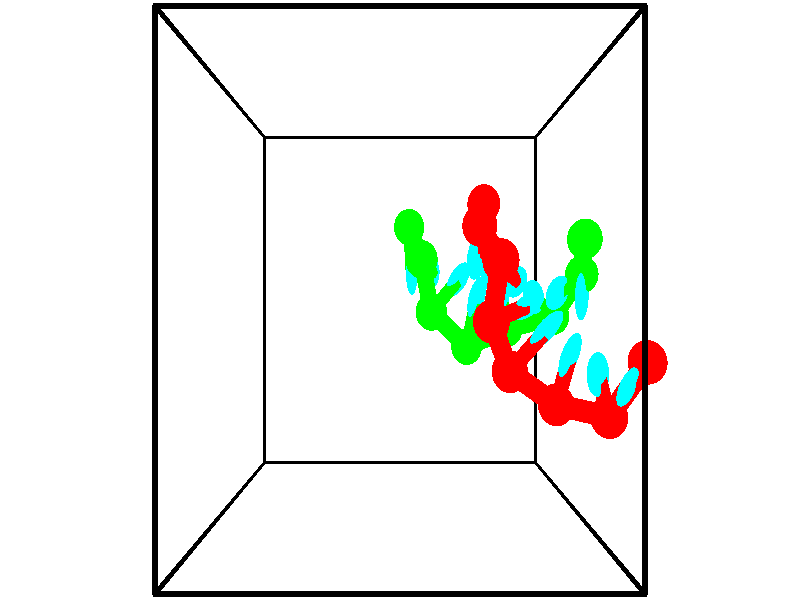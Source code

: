 // switches for output
#declare DRAW_BASES = 1; // possible values are 0, 1; only relevant for DNA ribbons
#declare DRAW_BASES_TYPE = 3; // possible values are 1, 2, 3; only relevant for DNA ribbons
#declare DRAW_FOG = 0; // set to 1 to enable fog

#include "colors.inc"

#include "transforms.inc"
background { rgb <1, 1, 1>}

#default {
   normal{
       ripples 0.25
       frequency 0.20
       turbulence 0.2
       lambda 5
   }
	finish {
		phong 0.1
		phong_size 40.
	}
}

// original window dimensions: 1024x640


// camera settings

camera {
	sky <-0, 1, 0>
	up <-0, 1, 0>
	right 1.6 * <1, 0, 0>
	location <2.5, 2.5, 11.1562>
	look_at <2.5, 2.5, 2.5>
	direction <0, 0, -8.6562>
	angle 67.0682
}


# declare cpy_camera_pos = <2.5, 2.5, 11.1562>;
# if (DRAW_FOG = 1)
fog {
	fog_type 2
	up vnormalize(cpy_camera_pos)
	color rgbt<1,1,1,0.3>
	distance 1e-5
	fog_alt 3e-3
	fog_offset 4
}
# end


// LIGHTS

# declare lum = 6;
global_settings {
	ambient_light rgb lum * <0.05, 0.05, 0.05>
	max_trace_level 15
}# declare cpy_direct_light_amount = 0.25;
light_source
{	1000 * <-1, -1, 1>,
	rgb lum * cpy_direct_light_amount
	parallel
}

light_source
{	1000 * <1, 1, -1>,
	rgb lum * cpy_direct_light_amount
	parallel
}

// strand 0

// nucleotide -1

// particle -1
sphere {
	<5.854766, 1.796291, 2.971425> 0.250000
	pigment { color rgbt <1,0,0,0> }
	no_shadow
}
cylinder {
	<5.597664, 1.670694, 3.250932>,  <5.443403, 1.595336, 3.418636>, 0.100000
	pigment { color rgbt <1,0,0,0> }
	no_shadow
}
cylinder {
	<5.597664, 1.670694, 3.250932>,  <5.854766, 1.796291, 2.971425>, 0.100000
	pigment { color rgbt <1,0,0,0> }
	no_shadow
}

// particle -1
sphere {
	<5.597664, 1.670694, 3.250932> 0.100000
	pigment { color rgbt <1,0,0,0> }
	no_shadow
}
sphere {
	0, 1
	scale<0.080000,0.200000,0.300000>
	matrix <-0.764998, 0.311352, -0.563771,
		-0.040543, -0.896922, -0.440327,
		-0.642755, -0.313992, 0.698766,
		5.404837, 1.576497, 3.460562>
	pigment { color rgbt <0,1,1,0> }
	no_shadow
}
cylinder {
	<5.389155, 1.152898, 2.808614>,  <5.854766, 1.796291, 2.971425>, 0.130000
	pigment { color rgbt <1,0,0,0> }
	no_shadow
}

// nucleotide -1

// particle -1
sphere {
	<5.389155, 1.152898, 2.808614> 0.250000
	pigment { color rgbt <1,0,0,0> }
	no_shadow
}
cylinder {
	<5.233028, 1.452494, 3.022779>,  <5.139352, 1.632251, 3.151279>, 0.100000
	pigment { color rgbt <1,0,0,0> }
	no_shadow
}
cylinder {
	<5.233028, 1.452494, 3.022779>,  <5.389155, 1.152898, 2.808614>, 0.100000
	pigment { color rgbt <1,0,0,0> }
	no_shadow
}

// particle -1
sphere {
	<5.233028, 1.452494, 3.022779> 0.100000
	pigment { color rgbt <1,0,0,0> }
	no_shadow
}
sphere {
	0, 1
	scale<0.080000,0.200000,0.300000>
	matrix <-0.599772, 0.234360, -0.765081,
		-0.698517, -0.619750, 0.357749,
		-0.390316, 0.748990, 0.535413,
		5.115933, 1.677191, 3.183403>
	pigment { color rgbt <0,1,1,0> }
	no_shadow
}
cylinder {
	<4.703789, 1.266274, 2.633385>,  <5.389155, 1.152898, 2.808614>, 0.130000
	pigment { color rgbt <1,0,0,0> }
	no_shadow
}

// nucleotide -1

// particle -1
sphere {
	<4.703789, 1.266274, 2.633385> 0.250000
	pigment { color rgbt <1,0,0,0> }
	no_shadow
}
cylinder {
	<4.761391, 1.610844, 2.828203>,  <4.795952, 1.817585, 2.945094>, 0.100000
	pigment { color rgbt <1,0,0,0> }
	no_shadow
}
cylinder {
	<4.761391, 1.610844, 2.828203>,  <4.703789, 1.266274, 2.633385>, 0.100000
	pigment { color rgbt <1,0,0,0> }
	no_shadow
}

// particle -1
sphere {
	<4.761391, 1.610844, 2.828203> 0.100000
	pigment { color rgbt <1,0,0,0> }
	no_shadow
}
sphere {
	0, 1
	scale<0.080000,0.200000,0.300000>
	matrix <-0.640914, 0.456189, -0.617350,
		-0.753984, -0.223253, 0.617791,
		0.144004, 0.861423, 0.487045,
		4.804592, 1.869271, 2.974317>
	pigment { color rgbt <0,1,1,0> }
	no_shadow
}
cylinder {
	<4.040978, 1.661953, 2.683565>,  <4.703789, 1.266274, 2.633385>, 0.130000
	pigment { color rgbt <1,0,0,0> }
	no_shadow
}

// nucleotide -1

// particle -1
sphere {
	<4.040978, 1.661953, 2.683565> 0.250000
	pigment { color rgbt <1,0,0,0> }
	no_shadow
}
cylinder {
	<4.318317, 1.942503, 2.749706>,  <4.484721, 2.110833, 2.789391>, 0.100000
	pigment { color rgbt <1,0,0,0> }
	no_shadow
}
cylinder {
	<4.318317, 1.942503, 2.749706>,  <4.040978, 1.661953, 2.683565>, 0.100000
	pigment { color rgbt <1,0,0,0> }
	no_shadow
}

// particle -1
sphere {
	<4.318317, 1.942503, 2.749706> 0.100000
	pigment { color rgbt <1,0,0,0> }
	no_shadow
}
sphere {
	0, 1
	scale<0.080000,0.200000,0.300000>
	matrix <-0.488886, 0.626423, -0.607112,
		-0.529395, 0.340101, 0.777221,
		0.693349, 0.701374, 0.165354,
		4.526322, 2.152915, 2.799313>
	pigment { color rgbt <0,1,1,0> }
	no_shadow
}
cylinder {
	<3.747745, 2.255031, 2.911657>,  <4.040978, 1.661953, 2.683565>, 0.130000
	pigment { color rgbt <1,0,0,0> }
	no_shadow
}

// nucleotide -1

// particle -1
sphere {
	<3.747745, 2.255031, 2.911657> 0.250000
	pigment { color rgbt <1,0,0,0> }
	no_shadow
}
cylinder {
	<4.078911, 2.359716, 2.713239>,  <4.277611, 2.422528, 2.594188>, 0.100000
	pigment { color rgbt <1,0,0,0> }
	no_shadow
}
cylinder {
	<4.078911, 2.359716, 2.713239>,  <3.747745, 2.255031, 2.911657>, 0.100000
	pigment { color rgbt <1,0,0,0> }
	no_shadow
}

// particle -1
sphere {
	<4.078911, 2.359716, 2.713239> 0.100000
	pigment { color rgbt <1,0,0,0> }
	no_shadow
}
sphere {
	0, 1
	scale<0.080000,0.200000,0.300000>
	matrix <-0.543193, 0.594365, -0.593019,
		0.139631, 0.760419, 0.634245,
		0.827916, 0.261713, -0.496046,
		4.327286, 2.438230, 2.564425>
	pigment { color rgbt <0,1,1,0> }
	no_shadow
}
cylinder {
	<3.874747, 2.951939, 2.927547>,  <3.747745, 2.255031, 2.911657>, 0.130000
	pigment { color rgbt <1,0,0,0> }
	no_shadow
}

// nucleotide -1

// particle -1
sphere {
	<3.874747, 2.951939, 2.927547> 0.250000
	pigment { color rgbt <1,0,0,0> }
	no_shadow
}
cylinder {
	<4.055210, 2.817989, 2.596654>,  <4.163488, 2.737619, 2.398118>, 0.100000
	pigment { color rgbt <1,0,0,0> }
	no_shadow
}
cylinder {
	<4.055210, 2.817989, 2.596654>,  <3.874747, 2.951939, 2.927547>, 0.100000
	pigment { color rgbt <1,0,0,0> }
	no_shadow
}

// particle -1
sphere {
	<4.055210, 2.817989, 2.596654> 0.100000
	pigment { color rgbt <1,0,0,0> }
	no_shadow
}
sphere {
	0, 1
	scale<0.080000,0.200000,0.300000>
	matrix <-0.614062, 0.556142, -0.560031,
		0.647599, 0.760635, 0.045274,
		0.451158, -0.334874, -0.827234,
		4.190557, 2.717527, 2.348484>
	pigment { color rgbt <0,1,1,0> }
	no_shadow
}
cylinder {
	<3.649665, 3.390431, 2.450396>,  <3.874747, 2.951939, 2.927547>, 0.130000
	pigment { color rgbt <1,0,0,0> }
	no_shadow
}

// nucleotide -1

// particle -1
sphere {
	<3.649665, 3.390431, 2.450396> 0.250000
	pigment { color rgbt <1,0,0,0> }
	no_shadow
}
cylinder {
	<3.773907, 3.097370, 2.208158>,  <3.848452, 2.921534, 2.062816>, 0.100000
	pigment { color rgbt <1,0,0,0> }
	no_shadow
}
cylinder {
	<3.773907, 3.097370, 2.208158>,  <3.649665, 3.390431, 2.450396>, 0.100000
	pigment { color rgbt <1,0,0,0> }
	no_shadow
}

// particle -1
sphere {
	<3.773907, 3.097370, 2.208158> 0.100000
	pigment { color rgbt <1,0,0,0> }
	no_shadow
}
sphere {
	0, 1
	scale<0.080000,0.200000,0.300000>
	matrix <-0.636723, 0.312679, -0.704852,
		0.705768, 0.604527, -0.369377,
		0.310605, -0.732653, -0.605595,
		3.867088, 2.877574, 2.026480>
	pigment { color rgbt <0,1,1,0> }
	no_shadow
}
cylinder {
	<3.789930, 3.733564, 1.853144>,  <3.649665, 3.390431, 2.450396>, 0.130000
	pigment { color rgbt <1,0,0,0> }
	no_shadow
}

// nucleotide -1

// particle -1
sphere {
	<3.789930, 3.733564, 1.853144> 0.250000
	pigment { color rgbt <1,0,0,0> }
	no_shadow
}
cylinder {
	<3.743542, 3.347610, 1.758867>,  <3.715708, 3.116038, 1.702301>, 0.100000
	pigment { color rgbt <1,0,0,0> }
	no_shadow
}
cylinder {
	<3.743542, 3.347610, 1.758867>,  <3.789930, 3.733564, 1.853144>, 0.100000
	pigment { color rgbt <1,0,0,0> }
	no_shadow
}

// particle -1
sphere {
	<3.743542, 3.347610, 1.758867> 0.100000
	pigment { color rgbt <1,0,0,0> }
	no_shadow
}
sphere {
	0, 1
	scale<0.080000,0.200000,0.300000>
	matrix <-0.580691, 0.258379, -0.772035,
		0.805821, 0.047330, -0.590264,
		-0.115972, -0.964883, -0.235692,
		3.708750, 3.058146, 1.688160>
	pigment { color rgbt <0,1,1,0> }
	no_shadow
}
// strand 1

// nucleotide -1

// particle -1
sphere {
	<2.651378, 3.504500, 1.158433> 0.250000
	pigment { color rgbt <0,1,0,0> }
	no_shadow
}
cylinder {
	<2.678307, 3.134863, 1.007957>,  <2.694464, 2.913080, 0.917672>, 0.100000
	pigment { color rgbt <0,1,0,0> }
	no_shadow
}
cylinder {
	<2.678307, 3.134863, 1.007957>,  <2.651378, 3.504500, 1.158433>, 0.100000
	pigment { color rgbt <0,1,0,0> }
	no_shadow
}

// particle -1
sphere {
	<2.678307, 3.134863, 1.007957> 0.100000
	pigment { color rgbt <0,1,0,0> }
	no_shadow
}
sphere {
	0, 1
	scale<0.080000,0.200000,0.300000>
	matrix <0.953825, -0.051011, 0.295999,
		-0.292721, -0.378745, 0.877990,
		0.067321, -0.924094, -0.376189,
		2.698503, 2.857635, 0.895101>
	pigment { color rgbt <0,1,1,0> }
	no_shadow
}
cylinder {
	<2.835368, 3.027573, 1.755004>,  <2.651378, 3.504500, 1.158433>, 0.130000
	pigment { color rgbt <0,1,0,0> }
	no_shadow
}

// nucleotide -1

// particle -1
sphere {
	<2.835368, 3.027573, 1.755004> 0.250000
	pigment { color rgbt <0,1,0,0> }
	no_shadow
}
cylinder {
	<2.954124, 2.933080, 1.384912>,  <3.025378, 2.876384, 1.162857>, 0.100000
	pigment { color rgbt <0,1,0,0> }
	no_shadow
}
cylinder {
	<2.954124, 2.933080, 1.384912>,  <2.835368, 3.027573, 1.755004>, 0.100000
	pigment { color rgbt <0,1,0,0> }
	no_shadow
}

// particle -1
sphere {
	<2.954124, 2.933080, 1.384912> 0.100000
	pigment { color rgbt <0,1,0,0> }
	no_shadow
}
sphere {
	0, 1
	scale<0.080000,0.200000,0.300000>
	matrix <0.915637, -0.204593, 0.346050,
		-0.271044, -0.949913, 0.155561,
		0.296891, -0.236233, -0.925230,
		3.043192, 2.862210, 1.107344>
	pigment { color rgbt <0,1,1,0> }
	no_shadow
}
cylinder {
	<3.001002, 2.341626, 1.522668>,  <2.835368, 3.027573, 1.755004>, 0.130000
	pigment { color rgbt <0,1,0,0> }
	no_shadow
}

// nucleotide -1

// particle -1
sphere {
	<3.001002, 2.341626, 1.522668> 0.250000
	pigment { color rgbt <0,1,0,0> }
	no_shadow
}
cylinder {
	<3.262062, 2.592227, 1.352238>,  <3.418698, 2.742588, 1.249980>, 0.100000
	pigment { color rgbt <0,1,0,0> }
	no_shadow
}
cylinder {
	<3.262062, 2.592227, 1.352238>,  <3.001002, 2.341626, 1.522668>, 0.100000
	pigment { color rgbt <0,1,0,0> }
	no_shadow
}

// particle -1
sphere {
	<3.262062, 2.592227, 1.352238> 0.100000
	pigment { color rgbt <0,1,0,0> }
	no_shadow
}
sphere {
	0, 1
	scale<0.080000,0.200000,0.300000>
	matrix <0.714275, -0.321206, 0.621802,
		0.252703, -0.710155, -0.657131,
		0.652650, 0.626504, -0.426076,
		3.457857, 2.780178, 1.224415>
	pigment { color rgbt <0,1,1,0> }
	no_shadow
}
cylinder {
	<3.594440, 1.860469, 1.228682>,  <3.001002, 2.341626, 1.522668>, 0.130000
	pigment { color rgbt <0,1,0,0> }
	no_shadow
}

// nucleotide -1

// particle -1
sphere {
	<3.594440, 1.860469, 1.228682> 0.250000
	pigment { color rgbt <0,1,0,0> }
	no_shadow
}
cylinder {
	<3.677757, 2.239787, 1.324472>,  <3.727748, 2.467378, 1.381947>, 0.100000
	pigment { color rgbt <0,1,0,0> }
	no_shadow
}
cylinder {
	<3.677757, 2.239787, 1.324472>,  <3.594440, 1.860469, 1.228682>, 0.100000
	pigment { color rgbt <0,1,0,0> }
	no_shadow
}

// particle -1
sphere {
	<3.677757, 2.239787, 1.324472> 0.100000
	pigment { color rgbt <0,1,0,0> }
	no_shadow
}
sphere {
	0, 1
	scale<0.080000,0.200000,0.300000>
	matrix <0.708271, -0.315102, 0.631714,
		0.674512, 0.038032, -0.737284,
		0.208294, 0.948296, 0.239477,
		3.740246, 2.524276, 1.396315>
	pigment { color rgbt <0,1,1,0> }
	no_shadow
}
cylinder {
	<4.296878, 2.096713, 1.041898>,  <3.594440, 1.860469, 1.228682>, 0.130000
	pigment { color rgbt <0,1,0,0> }
	no_shadow
}

// nucleotide -1

// particle -1
sphere {
	<4.296878, 2.096713, 1.041898> 0.250000
	pigment { color rgbt <0,1,0,0> }
	no_shadow
}
cylinder {
	<4.189987, 2.326870, 1.351093>,  <4.125853, 2.464965, 1.536610>, 0.100000
	pigment { color rgbt <0,1,0,0> }
	no_shadow
}
cylinder {
	<4.189987, 2.326870, 1.351093>,  <4.296878, 2.096713, 1.041898>, 0.100000
	pigment { color rgbt <0,1,0,0> }
	no_shadow
}

// particle -1
sphere {
	<4.189987, 2.326870, 1.351093> 0.100000
	pigment { color rgbt <0,1,0,0> }
	no_shadow
}
sphere {
	0, 1
	scale<0.080000,0.200000,0.300000>
	matrix <0.820789, -0.284360, 0.495423,
		0.504871, 0.766851, -0.396289,
		-0.267227, 0.575394, 0.772988,
		4.109819, 2.499489, 1.582990>
	pigment { color rgbt <0,1,1,0> }
	no_shadow
}
cylinder {
	<4.970205, 2.280102, 1.416784>,  <4.296878, 2.096713, 1.041898>, 0.130000
	pigment { color rgbt <0,1,0,0> }
	no_shadow
}

// nucleotide -1

// particle -1
sphere {
	<4.970205, 2.280102, 1.416784> 0.250000
	pigment { color rgbt <0,1,0,0> }
	no_shadow
}
cylinder {
	<4.730072, 2.427598, 1.700651>,  <4.585992, 2.516096, 1.870972>, 0.100000
	pigment { color rgbt <0,1,0,0> }
	no_shadow
}
cylinder {
	<4.730072, 2.427598, 1.700651>,  <4.970205, 2.280102, 1.416784>, 0.100000
	pigment { color rgbt <0,1,0,0> }
	no_shadow
}

// particle -1
sphere {
	<4.730072, 2.427598, 1.700651> 0.100000
	pigment { color rgbt <0,1,0,0> }
	no_shadow
}
sphere {
	0, 1
	scale<0.080000,0.200000,0.300000>
	matrix <0.723968, -0.126466, 0.678142,
		0.339808, 0.920889, -0.191035,
		-0.600334, 0.368742, 0.709668,
		4.549972, 2.538221, 1.913552>
	pigment { color rgbt <0,1,1,0> }
	no_shadow
}
cylinder {
	<5.336844, 2.832458, 1.731666>,  <4.970205, 2.280102, 1.416784>, 0.130000
	pigment { color rgbt <0,1,0,0> }
	no_shadow
}

// nucleotide -1

// particle -1
sphere {
	<5.336844, 2.832458, 1.731666> 0.250000
	pigment { color rgbt <0,1,0,0> }
	no_shadow
}
cylinder {
	<5.056641, 2.694137, 1.981373>,  <4.888518, 2.611145, 2.131197>, 0.100000
	pigment { color rgbt <0,1,0,0> }
	no_shadow
}
cylinder {
	<5.056641, 2.694137, 1.981373>,  <5.336844, 2.832458, 1.731666>, 0.100000
	pigment { color rgbt <0,1,0,0> }
	no_shadow
}

// particle -1
sphere {
	<5.056641, 2.694137, 1.981373> 0.100000
	pigment { color rgbt <0,1,0,0> }
	no_shadow
}
sphere {
	0, 1
	scale<0.080000,0.200000,0.300000>
	matrix <0.694127, -0.126977, 0.708565,
		-0.165755, 0.929676, 0.328979,
		-0.700509, -0.345801, 0.624267,
		4.846488, 2.590396, 2.168653>
	pigment { color rgbt <0,1,1,0> }
	no_shadow
}
cylinder {
	<5.208611, 3.243895, 2.305776>,  <5.336844, 2.832458, 1.731666>, 0.130000
	pigment { color rgbt <0,1,0,0> }
	no_shadow
}

// nucleotide -1

// particle -1
sphere {
	<5.208611, 3.243895, 2.305776> 0.250000
	pigment { color rgbt <0,1,0,0> }
	no_shadow
}
cylinder {
	<5.170174, 2.848655, 2.353819>,  <5.147111, 2.611511, 2.382645>, 0.100000
	pigment { color rgbt <0,1,0,0> }
	no_shadow
}
cylinder {
	<5.170174, 2.848655, 2.353819>,  <5.208611, 3.243895, 2.305776>, 0.100000
	pigment { color rgbt <0,1,0,0> }
	no_shadow
}

// particle -1
sphere {
	<5.170174, 2.848655, 2.353819> 0.100000
	pigment { color rgbt <0,1,0,0> }
	no_shadow
}
sphere {
	0, 1
	scale<0.080000,0.200000,0.300000>
	matrix <0.833500, -0.013919, 0.552344,
		-0.544099, 0.153186, 0.824919,
		-0.096093, -0.988099, 0.120107,
		5.141346, 2.552225, 2.389851>
	pigment { color rgbt <0,1,1,0> }
	no_shadow
}
// box output
cylinder {
	<0.000000, 0.000000, 0.000000>,  <5.000000, 0.000000, 0.000000>, 0.025000
	pigment { color rgbt <0,0,0,0> }
	no_shadow
}
cylinder {
	<0.000000, 0.000000, 0.000000>,  <0.000000, 5.000000, 0.000000>, 0.025000
	pigment { color rgbt <0,0,0,0> }
	no_shadow
}
cylinder {
	<0.000000, 0.000000, 0.000000>,  <0.000000, 0.000000, 5.000000>, 0.025000
	pigment { color rgbt <0,0,0,0> }
	no_shadow
}
cylinder {
	<5.000000, 5.000000, 5.000000>,  <0.000000, 5.000000, 5.000000>, 0.025000
	pigment { color rgbt <0,0,0,0> }
	no_shadow
}
cylinder {
	<5.000000, 5.000000, 5.000000>,  <5.000000, 0.000000, 5.000000>, 0.025000
	pigment { color rgbt <0,0,0,0> }
	no_shadow
}
cylinder {
	<5.000000, 5.000000, 5.000000>,  <5.000000, 5.000000, 0.000000>, 0.025000
	pigment { color rgbt <0,0,0,0> }
	no_shadow
}
cylinder {
	<0.000000, 0.000000, 5.000000>,  <0.000000, 5.000000, 5.000000>, 0.025000
	pigment { color rgbt <0,0,0,0> }
	no_shadow
}
cylinder {
	<0.000000, 0.000000, 5.000000>,  <5.000000, 0.000000, 5.000000>, 0.025000
	pigment { color rgbt <0,0,0,0> }
	no_shadow
}
cylinder {
	<5.000000, 5.000000, 0.000000>,  <0.000000, 5.000000, 0.000000>, 0.025000
	pigment { color rgbt <0,0,0,0> }
	no_shadow
}
cylinder {
	<5.000000, 5.000000, 0.000000>,  <5.000000, 0.000000, 0.000000>, 0.025000
	pigment { color rgbt <0,0,0,0> }
	no_shadow
}
cylinder {
	<5.000000, 0.000000, 5.000000>,  <5.000000, 0.000000, 0.000000>, 0.025000
	pigment { color rgbt <0,0,0,0> }
	no_shadow
}
cylinder {
	<0.000000, 5.000000, 0.000000>,  <0.000000, 5.000000, 5.000000>, 0.025000
	pigment { color rgbt <0,0,0,0> }
	no_shadow
}
// end of box output
